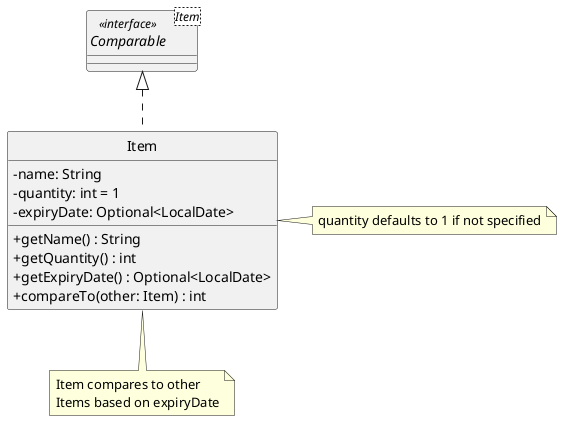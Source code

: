 @startuml

skinparam classAttributeIconSize 0
hide circles

interface Comparable<Item> << interface >>
Comparable <|-[dashed]- Item

class Item {
    - name: String
    - quantity: int = 1
    - expiryDate: Optional<LocalDate>

    + getName() : String
    + getQuantity() : int
    + getExpiryDate() : Optional<LocalDate>
    + compareTo(other: Item) : int
}

note right of Item : quantity defaults to 1 if not specified
note bottom of Item : Item compares to other \nItems based on expiryDate

@enduml